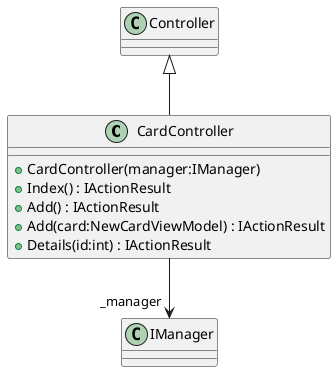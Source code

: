 @startuml
class CardController {
    + CardController(manager:IManager)
    + Index() : IActionResult
    + Add() : IActionResult
    + Add(card:NewCardViewModel) : IActionResult
    + Details(id:int) : IActionResult
}
Controller <|-- CardController
CardController --> "_manager" IManager
@enduml
